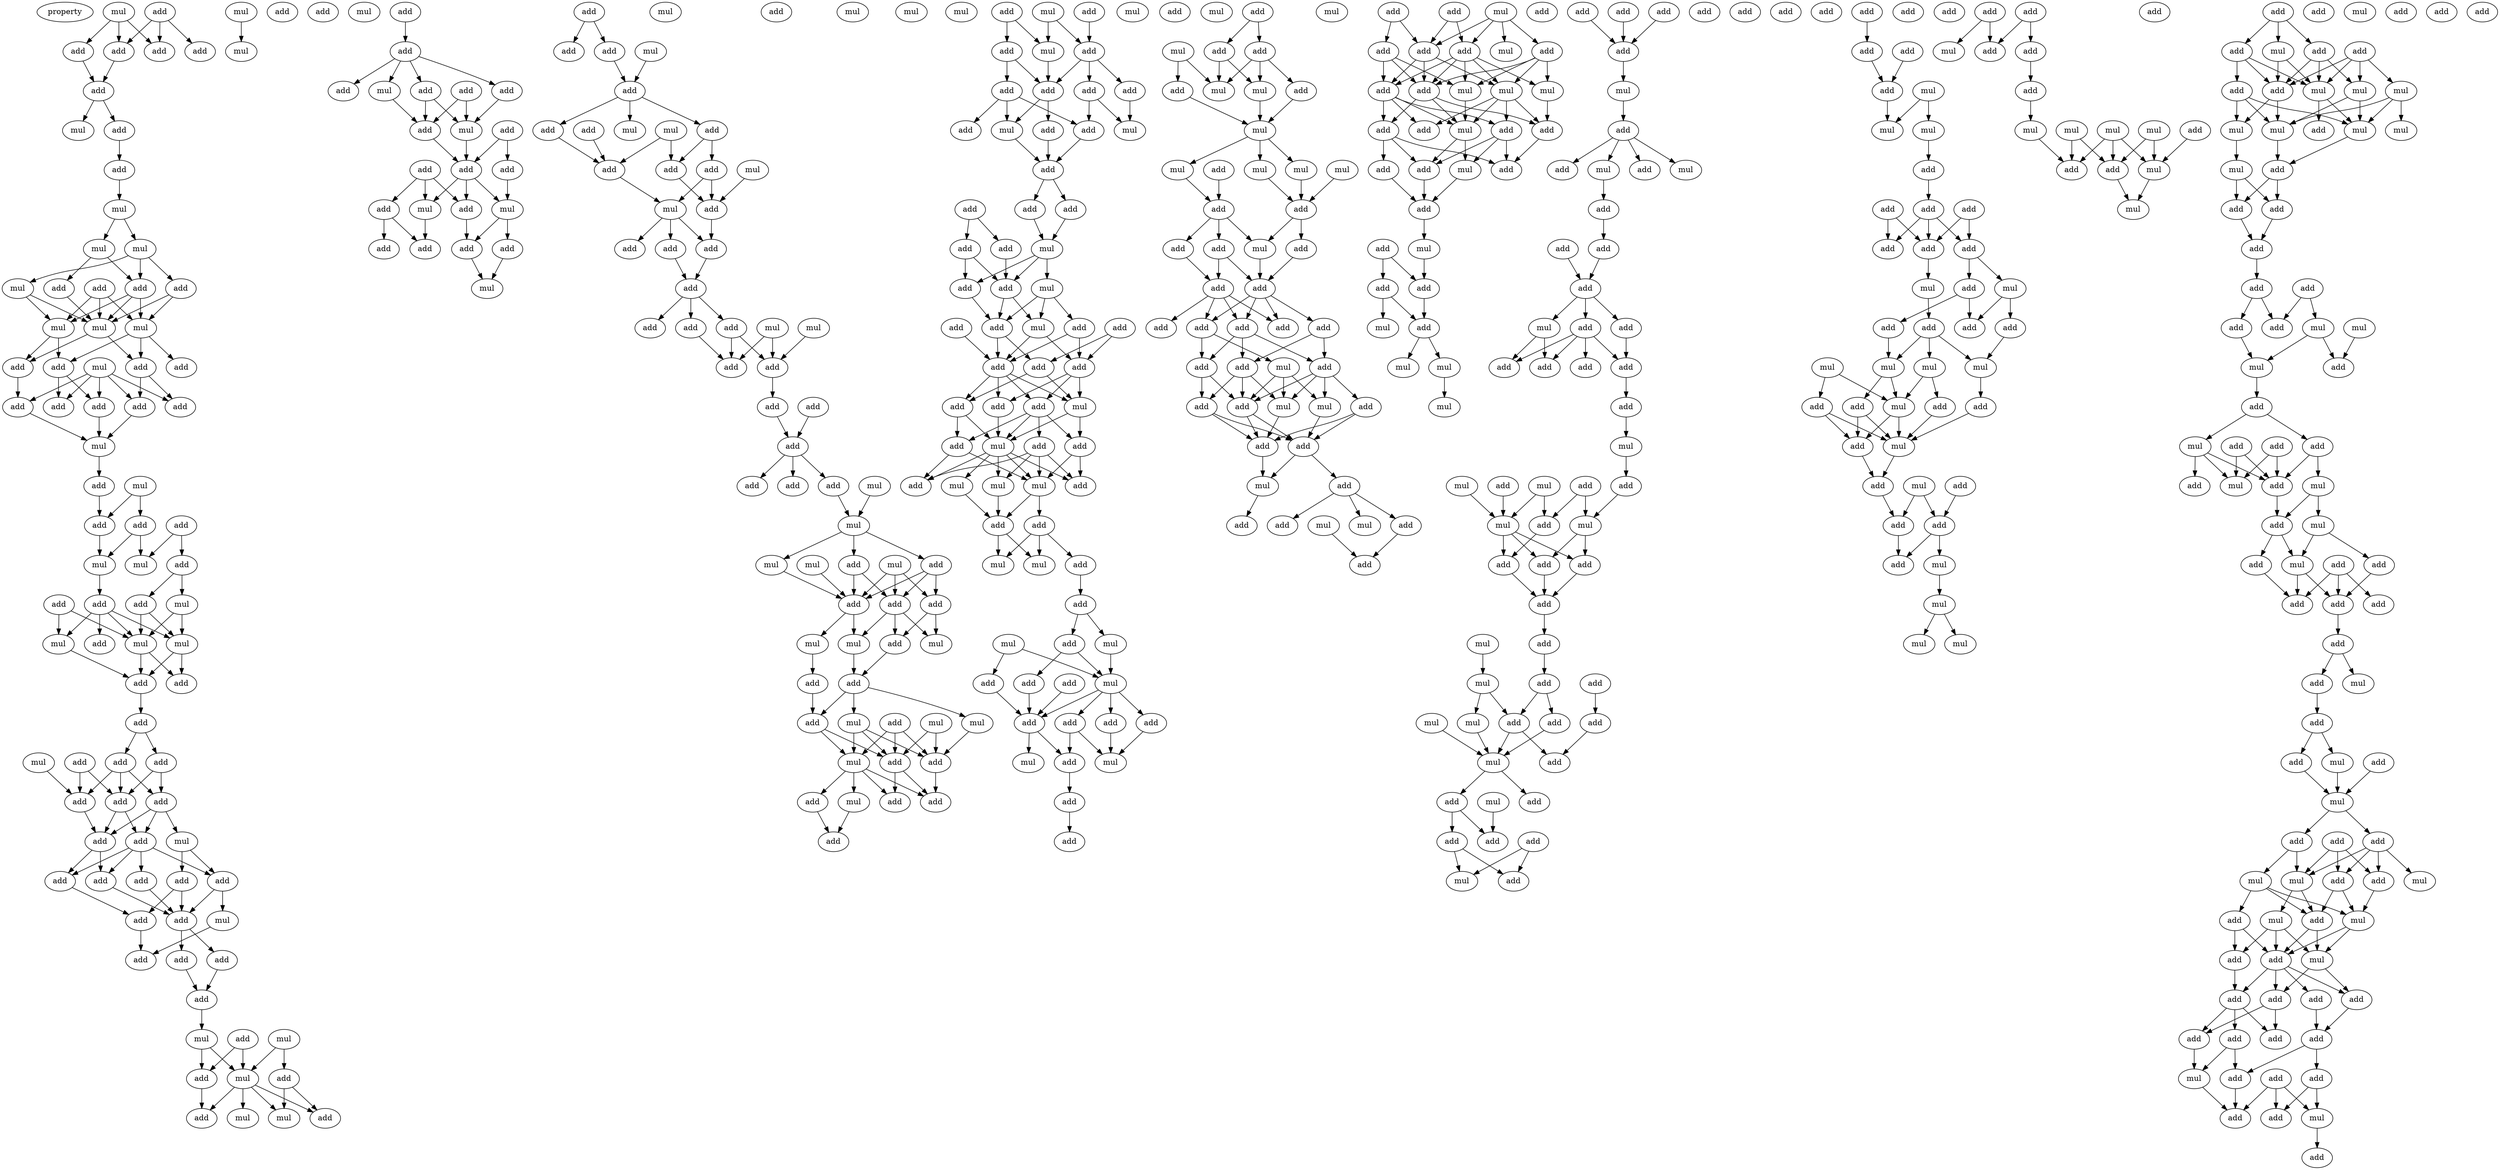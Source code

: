 digraph {
    node [fontcolor=black]
    property [mul=2,lf=1.2]
    0 [ label = mul ];
    1 [ label = add ];
    2 [ label = add ];
    3 [ label = add ];
    4 [ label = add ];
    5 [ label = add ];
    6 [ label = add ];
    7 [ label = mul ];
    8 [ label = mul ];
    9 [ label = add ];
    10 [ label = mul ];
    11 [ label = add ];
    12 [ label = mul ];
    13 [ label = mul ];
    14 [ label = mul ];
    15 [ label = add ];
    16 [ label = mul ];
    17 [ label = add ];
    18 [ label = add ];
    19 [ label = add ];
    20 [ label = mul ];
    21 [ label = mul ];
    22 [ label = mul ];
    23 [ label = add ];
    24 [ label = mul ];
    25 [ label = add ];
    26 [ label = add ];
    27 [ label = add ];
    28 [ label = add ];
    29 [ label = add ];
    30 [ label = add ];
    31 [ label = add ];
    32 [ label = add ];
    33 [ label = mul ];
    34 [ label = mul ];
    35 [ label = add ];
    36 [ label = add ];
    37 [ label = add ];
    38 [ label = add ];
    39 [ label = add ];
    40 [ label = add ];
    41 [ label = add ];
    42 [ label = mul ];
    43 [ label = mul ];
    44 [ label = add ];
    45 [ label = mul ];
    46 [ label = add ];
    47 [ label = add ];
    48 [ label = add ];
    49 [ label = mul ];
    50 [ label = mul ];
    51 [ label = mul ];
    52 [ label = add ];
    53 [ label = add ];
    54 [ label = add ];
    55 [ label = add ];
    56 [ label = mul ];
    57 [ label = mul ];
    58 [ label = add ];
    59 [ label = add ];
    60 [ label = add ];
    61 [ label = add ];
    62 [ label = add ];
    63 [ label = add ];
    64 [ label = mul ];
    65 [ label = add ];
    66 [ label = add ];
    67 [ label = add ];
    68 [ label = add ];
    69 [ label = add ];
    70 [ label = add ];
    71 [ label = add ];
    72 [ label = mul ];
    73 [ label = add ];
    74 [ label = add ];
    75 [ label = add ];
    76 [ label = add ];
    77 [ label = add ];
    78 [ label = add ];
    79 [ label = mul ];
    80 [ label = mul ];
    81 [ label = add ];
    82 [ label = add ];
    83 [ label = mul ];
    84 [ label = add ];
    85 [ label = add ];
    86 [ label = add ];
    87 [ label = mul ];
    88 [ label = mul ];
    89 [ label = add ];
    90 [ label = add ];
    91 [ label = add ];
    92 [ label = add ];
    93 [ label = add ];
    94 [ label = mul ];
    95 [ label = add ];
    96 [ label = add ];
    97 [ label = mul ];
    98 [ label = add ];
    99 [ label = add ];
    100 [ label = add ];
    101 [ label = add ];
    102 [ label = mul ];
    103 [ label = mul ];
    104 [ label = add ];
    105 [ label = add ];
    106 [ label = add ];
    107 [ label = add ];
    108 [ label = add ];
    109 [ label = mul ];
    110 [ label = add ];
    111 [ label = add ];
    112 [ label = mul ];
    113 [ label = add ];
    114 [ label = mul ];
    115 [ label = add ];
    116 [ label = add ];
    117 [ label = add ];
    118 [ label = mul ];
    119 [ label = mul ];
    120 [ label = add ];
    121 [ label = add ];
    122 [ label = mul ];
    123 [ label = add ];
    124 [ label = add ];
    125 [ label = add ];
    126 [ label = mul ];
    127 [ label = add ];
    128 [ label = add ];
    129 [ label = add ];
    130 [ label = add ];
    131 [ label = mul ];
    132 [ label = add ];
    133 [ label = add ];
    134 [ label = add ];
    135 [ label = mul ];
    136 [ label = add ];
    137 [ label = add ];
    138 [ label = add ];
    139 [ label = add ];
    140 [ label = add ];
    141 [ label = add ];
    142 [ label = mul ];
    143 [ label = add ];
    144 [ label = add ];
    145 [ label = add ];
    146 [ label = mul ];
    147 [ label = mul ];
    148 [ label = mul ];
    149 [ label = add ];
    150 [ label = add ];
    151 [ label = mul ];
    152 [ label = mul ];
    153 [ label = add ];
    154 [ label = add ];
    155 [ label = add ];
    156 [ label = mul ];
    157 [ label = add ];
    158 [ label = mul ];
    159 [ label = mul ];
    160 [ label = mul ];
    161 [ label = add ];
    162 [ label = add ];
    163 [ label = mul ];
    164 [ label = mul ];
    165 [ label = mul ];
    166 [ label = add ];
    167 [ label = add ];
    168 [ label = mul ];
    169 [ label = add ];
    170 [ label = add ];
    171 [ label = mul ];
    172 [ label = add ];
    173 [ label = add ];
    174 [ label = add ];
    175 [ label = add ];
    176 [ label = mul ];
    177 [ label = mul ];
    178 [ label = add ];
    179 [ label = add ];
    180 [ label = mul ];
    181 [ label = add ];
    182 [ label = add ];
    183 [ label = add ];
    184 [ label = add ];
    185 [ label = add ];
    186 [ label = add ];
    187 [ label = mul ];
    188 [ label = add ];
    189 [ label = add ];
    190 [ label = mul ];
    191 [ label = add ];
    192 [ label = add ];
    193 [ label = add ];
    194 [ label = add ];
    195 [ label = add ];
    196 [ label = add ];
    197 [ label = mul ];
    198 [ label = add ];
    199 [ label = add ];
    200 [ label = add ];
    201 [ label = mul ];
    202 [ label = add ];
    203 [ label = add ];
    204 [ label = add ];
    205 [ label = add ];
    206 [ label = mul ];
    207 [ label = add ];
    208 [ label = add ];
    209 [ label = add ];
    210 [ label = add ];
    211 [ label = add ];
    212 [ label = add ];
    213 [ label = mul ];
    214 [ label = add ];
    215 [ label = mul ];
    216 [ label = add ];
    217 [ label = add ];
    218 [ label = mul ];
    219 [ label = add ];
    220 [ label = mul ];
    221 [ label = mul ];
    222 [ label = add ];
    223 [ label = add ];
    224 [ label = add ];
    225 [ label = mul ];
    226 [ label = add ];
    227 [ label = mul ];
    228 [ label = add ];
    229 [ label = mul ];
    230 [ label = mul ];
    231 [ label = add ];
    232 [ label = add ];
    233 [ label = mul ];
    234 [ label = add ];
    235 [ label = add ];
    236 [ label = add ];
    237 [ label = add ];
    238 [ label = add ];
    239 [ label = add ];
    240 [ label = add ];
    241 [ label = mul ];
    242 [ label = mul ];
    243 [ label = add ];
    244 [ label = mul ];
    245 [ label = add ];
    246 [ label = add ];
    247 [ label = mul ];
    248 [ label = add ];
    249 [ label = add ];
    250 [ label = mul ];
    251 [ label = add ];
    252 [ label = mul ];
    253 [ label = add ];
    254 [ label = mul ];
    255 [ label = add ];
    256 [ label = mul ];
    257 [ label = mul ];
    258 [ label = add ];
    259 [ label = mul ];
    260 [ label = mul ];
    261 [ label = mul ];
    262 [ label = add ];
    263 [ label = add ];
    264 [ label = add ];
    265 [ label = add ];
    266 [ label = mul ];
    267 [ label = add ];
    268 [ label = add ];
    269 [ label = add ];
    270 [ label = add ];
    271 [ label = add ];
    272 [ label = add ];
    273 [ label = add ];
    274 [ label = add ];
    275 [ label = add ];
    276 [ label = add ];
    277 [ label = mul ];
    278 [ label = add ];
    279 [ label = add ];
    280 [ label = mul ];
    281 [ label = mul ];
    282 [ label = add ];
    283 [ label = add ];
    284 [ label = add ];
    285 [ label = add ];
    286 [ label = add ];
    287 [ label = mul ];
    288 [ label = mul ];
    289 [ label = add ];
    290 [ label = add ];
    291 [ label = mul ];
    292 [ label = add ];
    293 [ label = mul ];
    294 [ label = add ];
    295 [ label = add ];
    296 [ label = mul ];
    297 [ label = add ];
    298 [ label = mul ];
    299 [ label = add ];
    300 [ label = add ];
    301 [ label = add ];
    302 [ label = add ];
    303 [ label = mul ];
    304 [ label = add ];
    305 [ label = mul ];
    306 [ label = add ];
    307 [ label = mul ];
    308 [ label = add ];
    309 [ label = add ];
    310 [ label = add ];
    311 [ label = add ];
    312 [ label = mul ];
    313 [ label = mul ];
    314 [ label = add ];
    315 [ label = add ];
    316 [ label = add ];
    317 [ label = add ];
    318 [ label = mul ];
    319 [ label = add ];
    320 [ label = add ];
    321 [ label = add ];
    322 [ label = mul ];
    323 [ label = add ];
    324 [ label = add ];
    325 [ label = mul ];
    326 [ label = mul ];
    327 [ label = mul ];
    328 [ label = add ];
    329 [ label = add ];
    330 [ label = add ];
    331 [ label = add ];
    332 [ label = add ];
    333 [ label = add ];
    334 [ label = mul ];
    335 [ label = add ];
    336 [ label = add ];
    337 [ label = mul ];
    338 [ label = add ];
    339 [ label = add ];
    340 [ label = mul ];
    341 [ label = add ];
    342 [ label = add ];
    343 [ label = add ];
    344 [ label = add ];
    345 [ label = add ];
    346 [ label = mul ];
    347 [ label = add ];
    348 [ label = add ];
    349 [ label = add ];
    350 [ label = add ];
    351 [ label = add ];
    352 [ label = add ];
    353 [ label = add ];
    354 [ label = mul ];
    355 [ label = mul ];
    356 [ label = add ];
    357 [ label = add ];
    358 [ label = add ];
    359 [ label = mul ];
    360 [ label = mul ];
    361 [ label = mul ];
    362 [ label = add ];
    363 [ label = add ];
    364 [ label = add ];
    365 [ label = add ];
    366 [ label = add ];
    367 [ label = add ];
    368 [ label = mul ];
    369 [ label = add ];
    370 [ label = add ];
    371 [ label = mul ];
    372 [ label = add ];
    373 [ label = add ];
    374 [ label = mul ];
    375 [ label = add ];
    376 [ label = mul ];
    377 [ label = mul ];
    378 [ label = add ];
    379 [ label = add ];
    380 [ label = add ];
    381 [ label = mul ];
    382 [ label = add ];
    383 [ label = add ];
    384 [ label = add ];
    385 [ label = mul ];
    386 [ label = add ];
    387 [ label = add ];
    388 [ label = add ];
    389 [ label = add ];
    390 [ label = add ];
    391 [ label = add ];
    392 [ label = mul ];
    393 [ label = mul ];
    394 [ label = mul ];
    395 [ label = add ];
    396 [ label = add ];
    397 [ label = add ];
    398 [ label = add ];
    399 [ label = add ];
    400 [ label = add ];
    401 [ label = add ];
    402 [ label = add ];
    403 [ label = mul ];
    404 [ label = add ];
    405 [ label = mul ];
    406 [ label = add ];
    407 [ label = add ];
    408 [ label = add ];
    409 [ label = add ];
    410 [ label = mul ];
    411 [ label = mul ];
    412 [ label = mul ];
    413 [ label = mul ];
    414 [ label = mul ];
    415 [ label = add ];
    416 [ label = add ];
    417 [ label = add ];
    418 [ label = add ];
    419 [ label = add ];
    420 [ label = mul ];
    421 [ label = mul ];
    422 [ label = add ];
    423 [ label = add ];
    424 [ label = add ];
    425 [ label = add ];
    426 [ label = add ];
    427 [ label = mul ];
    428 [ label = mul ];
    429 [ label = mul ];
    430 [ label = mul ];
    431 [ label = add ];
    432 [ label = add ];
    433 [ label = add ];
    434 [ label = add ];
    435 [ label = mul ];
    436 [ label = add ];
    437 [ label = add ];
    438 [ label = mul ];
    439 [ label = mul ];
    440 [ label = add ];
    441 [ label = mul ];
    442 [ label = mul ];
    443 [ label = mul ];
    444 [ label = add ];
    445 [ label = add ];
    446 [ label = mul ];
    447 [ label = add ];
    448 [ label = mul ];
    449 [ label = add ];
    450 [ label = add ];
    451 [ label = add ];
    452 [ label = mul ];
    453 [ label = mul ];
    454 [ label = mul ];
    455 [ label = add ];
    456 [ label = add ];
    457 [ label = add ];
    458 [ label = mul ];
    459 [ label = mul ];
    460 [ label = mul ];
    461 [ label = mul ];
    462 [ label = add ];
    463 [ label = mul ];
    464 [ label = add ];
    465 [ label = add ];
    466 [ label = add ];
    467 [ label = add ];
    468 [ label = add ];
    469 [ label = add ];
    470 [ label = mul ];
    471 [ label = add ];
    472 [ label = add ];
    473 [ label = mul ];
    474 [ label = mul ];
    475 [ label = add ];
    476 [ label = add ];
    477 [ label = add ];
    478 [ label = add ];
    479 [ label = mul ];
    480 [ label = add ];
    481 [ label = add ];
    482 [ label = add ];
    483 [ label = mul ];
    484 [ label = mul ];
    485 [ label = add ];
    486 [ label = mul ];
    487 [ label = add ];
    488 [ label = mul ];
    489 [ label = add ];
    490 [ label = add ];
    491 [ label = add ];
    492 [ label = add ];
    493 [ label = add ];
    494 [ label = add ];
    495 [ label = mul ];
    496 [ label = add ];
    497 [ label = mul ];
    498 [ label = add ];
    499 [ label = add ];
    500 [ label = add ];
    501 [ label = mul ];
    502 [ label = add ];
    503 [ label = add ];
    504 [ label = mul ];
    505 [ label = add ];
    506 [ label = add ];
    507 [ label = add ];
    508 [ label = mul ];
    509 [ label = mul ];
    510 [ label = mul ];
    511 [ label = add ];
    512 [ label = add ];
    513 [ label = mul ];
    514 [ label = add ];
    515 [ label = add ];
    516 [ label = mul ];
    517 [ label = mul ];
    518 [ label = add ];
    519 [ label = add ];
    520 [ label = add ];
    521 [ label = add ];
    522 [ label = add ];
    523 [ label = add ];
    524 [ label = add ];
    525 [ label = add ];
    526 [ label = add ];
    527 [ label = add ];
    528 [ label = add ];
    529 [ label = add ];
    530 [ label = mul ];
    531 [ label = add ];
    532 [ label = add ];
    533 [ label = mul ];
    534 [ label = add ];
    535 [ label = add ];
    536 [ label = add ];
    0 -> 2 [ name = 0 ];
    0 -> 3 [ name = 1 ];
    0 -> 5 [ name = 2 ];
    1 -> 2 [ name = 3 ];
    1 -> 3 [ name = 4 ];
    1 -> 4 [ name = 5 ];
    3 -> 6 [ name = 6 ];
    5 -> 6 [ name = 7 ];
    6 -> 8 [ name = 8 ];
    6 -> 9 [ name = 9 ];
    7 -> 10 [ name = 10 ];
    9 -> 11 [ name = 11 ];
    11 -> 12 [ name = 12 ];
    12 -> 13 [ name = 13 ];
    12 -> 14 [ name = 14 ];
    13 -> 15 [ name = 15 ];
    13 -> 16 [ name = 16 ];
    13 -> 18 [ name = 17 ];
    14 -> 15 [ name = 18 ];
    14 -> 17 [ name = 19 ];
    15 -> 20 [ name = 20 ];
    15 -> 21 [ name = 21 ];
    15 -> 22 [ name = 22 ];
    16 -> 20 [ name = 23 ];
    16 -> 22 [ name = 24 ];
    17 -> 20 [ name = 25 ];
    18 -> 20 [ name = 26 ];
    18 -> 21 [ name = 27 ];
    19 -> 20 [ name = 28 ];
    19 -> 21 [ name = 29 ];
    19 -> 22 [ name = 30 ];
    20 -> 23 [ name = 31 ];
    20 -> 26 [ name = 32 ];
    21 -> 23 [ name = 33 ];
    21 -> 25 [ name = 34 ];
    21 -> 27 [ name = 35 ];
    22 -> 25 [ name = 36 ];
    22 -> 26 [ name = 37 ];
    23 -> 29 [ name = 38 ];
    23 -> 30 [ name = 39 ];
    24 -> 28 [ name = 40 ];
    24 -> 29 [ name = 41 ];
    24 -> 30 [ name = 42 ];
    24 -> 31 [ name = 43 ];
    24 -> 32 [ name = 44 ];
    25 -> 28 [ name = 45 ];
    25 -> 32 [ name = 46 ];
    26 -> 31 [ name = 47 ];
    29 -> 33 [ name = 48 ];
    31 -> 33 [ name = 49 ];
    32 -> 33 [ name = 50 ];
    33 -> 35 [ name = 51 ];
    34 -> 36 [ name = 52 ];
    34 -> 38 [ name = 53 ];
    35 -> 38 [ name = 54 ];
    36 -> 42 [ name = 55 ];
    36 -> 43 [ name = 56 ];
    38 -> 42 [ name = 57 ];
    39 -> 41 [ name = 58 ];
    39 -> 43 [ name = 59 ];
    41 -> 45 [ name = 60 ];
    41 -> 47 [ name = 61 ];
    42 -> 44 [ name = 62 ];
    44 -> 48 [ name = 63 ];
    44 -> 49 [ name = 64 ];
    44 -> 50 [ name = 65 ];
    44 -> 51 [ name = 66 ];
    45 -> 49 [ name = 67 ];
    45 -> 51 [ name = 68 ];
    46 -> 50 [ name = 69 ];
    46 -> 51 [ name = 70 ];
    47 -> 49 [ name = 71 ];
    47 -> 51 [ name = 72 ];
    49 -> 52 [ name = 73 ];
    49 -> 53 [ name = 74 ];
    50 -> 52 [ name = 75 ];
    51 -> 52 [ name = 76 ];
    51 -> 53 [ name = 77 ];
    52 -> 54 [ name = 78 ];
    54 -> 55 [ name = 79 ];
    54 -> 58 [ name = 80 ];
    55 -> 60 [ name = 81 ];
    55 -> 61 [ name = 82 ];
    55 -> 62 [ name = 83 ];
    56 -> 62 [ name = 84 ];
    58 -> 60 [ name = 85 ];
    58 -> 61 [ name = 86 ];
    59 -> 61 [ name = 87 ];
    59 -> 62 [ name = 88 ];
    60 -> 63 [ name = 89 ];
    60 -> 64 [ name = 90 ];
    60 -> 65 [ name = 91 ];
    61 -> 63 [ name = 92 ];
    61 -> 65 [ name = 93 ];
    62 -> 65 [ name = 94 ];
    63 -> 66 [ name = 95 ];
    63 -> 68 [ name = 96 ];
    63 -> 69 [ name = 97 ];
    63 -> 70 [ name = 98 ];
    64 -> 67 [ name = 99 ];
    64 -> 69 [ name = 100 ];
    65 -> 66 [ name = 101 ];
    65 -> 70 [ name = 102 ];
    66 -> 73 [ name = 103 ];
    67 -> 71 [ name = 104 ];
    67 -> 73 [ name = 105 ];
    68 -> 73 [ name = 106 ];
    69 -> 72 [ name = 107 ];
    69 -> 73 [ name = 108 ];
    70 -> 71 [ name = 109 ];
    71 -> 76 [ name = 110 ];
    72 -> 76 [ name = 111 ];
    73 -> 74 [ name = 112 ];
    73 -> 75 [ name = 113 ];
    74 -> 77 [ name = 114 ];
    75 -> 77 [ name = 115 ];
    77 -> 80 [ name = 116 ];
    78 -> 82 [ name = 117 ];
    78 -> 83 [ name = 118 ];
    79 -> 81 [ name = 119 ];
    79 -> 83 [ name = 120 ];
    80 -> 82 [ name = 121 ];
    80 -> 83 [ name = 122 ];
    81 -> 86 [ name = 123 ];
    81 -> 87 [ name = 124 ];
    82 -> 85 [ name = 125 ];
    83 -> 85 [ name = 126 ];
    83 -> 86 [ name = 127 ];
    83 -> 87 [ name = 128 ];
    83 -> 88 [ name = 129 ];
    84 -> 89 [ name = 130 ];
    89 -> 91 [ name = 131 ];
    89 -> 92 [ name = 132 ];
    89 -> 93 [ name = 133 ];
    89 -> 94 [ name = 134 ];
    90 -> 96 [ name = 135 ];
    90 -> 97 [ name = 136 ];
    91 -> 97 [ name = 137 ];
    92 -> 96 [ name = 138 ];
    92 -> 97 [ name = 139 ];
    94 -> 96 [ name = 140 ];
    95 -> 98 [ name = 141 ];
    95 -> 100 [ name = 142 ];
    96 -> 98 [ name = 143 ];
    97 -> 98 [ name = 144 ];
    98 -> 102 [ name = 145 ];
    98 -> 103 [ name = 146 ];
    98 -> 104 [ name = 147 ];
    99 -> 101 [ name = 148 ];
    99 -> 102 [ name = 149 ];
    99 -> 104 [ name = 150 ];
    100 -> 103 [ name = 151 ];
    101 -> 105 [ name = 152 ];
    101 -> 106 [ name = 153 ];
    102 -> 105 [ name = 154 ];
    103 -> 107 [ name = 155 ];
    103 -> 108 [ name = 156 ];
    104 -> 108 [ name = 157 ];
    107 -> 109 [ name = 158 ];
    108 -> 109 [ name = 159 ];
    110 -> 111 [ name = 160 ];
    110 -> 113 [ name = 161 ];
    113 -> 115 [ name = 162 ];
    114 -> 115 [ name = 163 ];
    115 -> 116 [ name = 164 ];
    115 -> 117 [ name = 165 ];
    115 -> 119 [ name = 166 ];
    116 -> 121 [ name = 167 ];
    116 -> 124 [ name = 168 ];
    117 -> 123 [ name = 169 ];
    118 -> 121 [ name = 170 ];
    118 -> 123 [ name = 171 ];
    120 -> 123 [ name = 172 ];
    121 -> 125 [ name = 173 ];
    122 -> 125 [ name = 174 ];
    123 -> 126 [ name = 175 ];
    124 -> 125 [ name = 176 ];
    124 -> 126 [ name = 177 ];
    125 -> 127 [ name = 178 ];
    126 -> 127 [ name = 179 ];
    126 -> 128 [ name = 180 ];
    126 -> 129 [ name = 181 ];
    127 -> 130 [ name = 182 ];
    129 -> 130 [ name = 183 ];
    130 -> 132 [ name = 184 ];
    130 -> 133 [ name = 185 ];
    130 -> 134 [ name = 186 ];
    131 -> 137 [ name = 187 ];
    132 -> 136 [ name = 188 ];
    132 -> 137 [ name = 189 ];
    134 -> 136 [ name = 190 ];
    135 -> 136 [ name = 191 ];
    135 -> 137 [ name = 192 ];
    137 -> 139 [ name = 193 ];
    138 -> 141 [ name = 194 ];
    139 -> 141 [ name = 195 ];
    141 -> 143 [ name = 196 ];
    141 -> 144 [ name = 197 ];
    141 -> 145 [ name = 198 ];
    142 -> 147 [ name = 199 ];
    145 -> 147 [ name = 200 ];
    147 -> 149 [ name = 201 ];
    147 -> 150 [ name = 202 ];
    147 -> 151 [ name = 203 ];
    148 -> 153 [ name = 204 ];
    148 -> 154 [ name = 205 ];
    148 -> 155 [ name = 206 ];
    149 -> 153 [ name = 207 ];
    149 -> 155 [ name = 208 ];
    150 -> 153 [ name = 209 ];
    150 -> 154 [ name = 210 ];
    150 -> 155 [ name = 211 ];
    151 -> 155 [ name = 212 ];
    152 -> 155 [ name = 213 ];
    153 -> 156 [ name = 214 ];
    153 -> 157 [ name = 215 ];
    153 -> 158 [ name = 216 ];
    154 -> 156 [ name = 217 ];
    154 -> 157 [ name = 218 ];
    155 -> 158 [ name = 219 ];
    155 -> 160 [ name = 220 ];
    157 -> 161 [ name = 221 ];
    158 -> 161 [ name = 222 ];
    160 -> 162 [ name = 223 ];
    161 -> 163 [ name = 224 ];
    161 -> 164 [ name = 225 ];
    161 -> 167 [ name = 226 ];
    162 -> 167 [ name = 227 ];
    163 -> 168 [ name = 228 ];
    163 -> 169 [ name = 229 ];
    163 -> 170 [ name = 230 ];
    164 -> 169 [ name = 231 ];
    165 -> 169 [ name = 232 ];
    165 -> 170 [ name = 233 ];
    166 -> 168 [ name = 234 ];
    166 -> 169 [ name = 235 ];
    166 -> 170 [ name = 236 ];
    167 -> 168 [ name = 237 ];
    167 -> 170 [ name = 238 ];
    168 -> 171 [ name = 239 ];
    168 -> 172 [ name = 240 ];
    168 -> 173 [ name = 241 ];
    168 -> 174 [ name = 242 ];
    169 -> 174 [ name = 243 ];
    170 -> 173 [ name = 244 ];
    170 -> 174 [ name = 245 ];
    171 -> 175 [ name = 246 ];
    172 -> 175 [ name = 247 ];
    177 -> 180 [ name = 248 ];
    177 -> 181 [ name = 249 ];
    178 -> 180 [ name = 250 ];
    178 -> 182 [ name = 251 ];
    179 -> 181 [ name = 252 ];
    180 -> 185 [ name = 253 ];
    181 -> 183 [ name = 254 ];
    181 -> 185 [ name = 255 ];
    181 -> 186 [ name = 256 ];
    182 -> 184 [ name = 257 ];
    182 -> 185 [ name = 258 ];
    183 -> 190 [ name = 259 ];
    184 -> 187 [ name = 260 ];
    184 -> 188 [ name = 261 ];
    184 -> 191 [ name = 262 ];
    185 -> 187 [ name = 263 ];
    185 -> 189 [ name = 264 ];
    186 -> 190 [ name = 265 ];
    186 -> 191 [ name = 266 ];
    187 -> 192 [ name = 267 ];
    189 -> 192 [ name = 268 ];
    191 -> 192 [ name = 269 ];
    192 -> 194 [ name = 270 ];
    192 -> 195 [ name = 271 ];
    193 -> 196 [ name = 272 ];
    193 -> 198 [ name = 273 ];
    194 -> 197 [ name = 274 ];
    195 -> 197 [ name = 275 ];
    196 -> 200 [ name = 276 ];
    197 -> 199 [ name = 277 ];
    197 -> 200 [ name = 278 ];
    197 -> 201 [ name = 279 ];
    198 -> 199 [ name = 280 ];
    198 -> 200 [ name = 281 ];
    199 -> 202 [ name = 282 ];
    200 -> 202 [ name = 283 ];
    200 -> 206 [ name = 284 ];
    201 -> 202 [ name = 285 ];
    201 -> 204 [ name = 286 ];
    201 -> 206 [ name = 287 ];
    202 -> 207 [ name = 288 ];
    202 -> 208 [ name = 289 ];
    203 -> 208 [ name = 290 ];
    203 -> 209 [ name = 291 ];
    204 -> 207 [ name = 292 ];
    204 -> 209 [ name = 293 ];
    205 -> 207 [ name = 294 ];
    206 -> 207 [ name = 295 ];
    206 -> 209 [ name = 296 ];
    207 -> 210 [ name = 297 ];
    207 -> 211 [ name = 298 ];
    207 -> 212 [ name = 299 ];
    207 -> 213 [ name = 300 ];
    208 -> 211 [ name = 301 ];
    208 -> 213 [ name = 302 ];
    209 -> 210 [ name = 303 ];
    209 -> 212 [ name = 304 ];
    209 -> 213 [ name = 305 ];
    210 -> 215 [ name = 306 ];
    211 -> 215 [ name = 307 ];
    211 -> 217 [ name = 308 ];
    212 -> 214 [ name = 309 ];
    212 -> 215 [ name = 310 ];
    212 -> 216 [ name = 311 ];
    212 -> 217 [ name = 312 ];
    213 -> 214 [ name = 313 ];
    213 -> 215 [ name = 314 ];
    214 -> 219 [ name = 315 ];
    214 -> 220 [ name = 316 ];
    215 -> 218 [ name = 317 ];
    215 -> 219 [ name = 318 ];
    215 -> 220 [ name = 319 ];
    215 -> 221 [ name = 320 ];
    215 -> 222 [ name = 321 ];
    216 -> 218 [ name = 322 ];
    216 -> 219 [ name = 323 ];
    216 -> 220 [ name = 324 ];
    216 -> 222 [ name = 325 ];
    217 -> 220 [ name = 326 ];
    217 -> 222 [ name = 327 ];
    218 -> 223 [ name = 328 ];
    220 -> 223 [ name = 329 ];
    220 -> 224 [ name = 330 ];
    221 -> 223 [ name = 331 ];
    223 -> 225 [ name = 332 ];
    223 -> 227 [ name = 333 ];
    224 -> 225 [ name = 334 ];
    224 -> 226 [ name = 335 ];
    224 -> 227 [ name = 336 ];
    226 -> 228 [ name = 337 ];
    228 -> 229 [ name = 338 ];
    228 -> 231 [ name = 339 ];
    229 -> 233 [ name = 340 ];
    230 -> 232 [ name = 341 ];
    230 -> 233 [ name = 342 ];
    231 -> 233 [ name = 343 ];
    231 -> 235 [ name = 344 ];
    232 -> 239 [ name = 345 ];
    233 -> 236 [ name = 346 ];
    233 -> 237 [ name = 347 ];
    233 -> 238 [ name = 348 ];
    233 -> 239 [ name = 349 ];
    234 -> 239 [ name = 350 ];
    235 -> 239 [ name = 351 ];
    236 -> 242 [ name = 352 ];
    237 -> 240 [ name = 353 ];
    237 -> 242 [ name = 354 ];
    238 -> 242 [ name = 355 ];
    239 -> 240 [ name = 356 ];
    239 -> 241 [ name = 357 ];
    240 -> 243 [ name = 358 ];
    243 -> 245 [ name = 359 ];
    248 -> 249 [ name = 360 ];
    248 -> 251 [ name = 361 ];
    249 -> 252 [ name = 362 ];
    249 -> 254 [ name = 363 ];
    250 -> 253 [ name = 364 ];
    250 -> 254 [ name = 365 ];
    251 -> 252 [ name = 366 ];
    251 -> 254 [ name = 367 ];
    251 -> 255 [ name = 368 ];
    252 -> 256 [ name = 369 ];
    253 -> 256 [ name = 370 ];
    255 -> 256 [ name = 371 ];
    256 -> 259 [ name = 372 ];
    256 -> 260 [ name = 373 ];
    256 -> 261 [ name = 374 ];
    257 -> 262 [ name = 375 ];
    258 -> 263 [ name = 376 ];
    259 -> 262 [ name = 377 ];
    260 -> 262 [ name = 378 ];
    261 -> 263 [ name = 379 ];
    262 -> 265 [ name = 380 ];
    262 -> 266 [ name = 381 ];
    263 -> 264 [ name = 382 ];
    263 -> 266 [ name = 383 ];
    263 -> 267 [ name = 384 ];
    264 -> 268 [ name = 385 ];
    265 -> 269 [ name = 386 ];
    266 -> 269 [ name = 387 ];
    267 -> 268 [ name = 388 ];
    267 -> 269 [ name = 389 ];
    268 -> 270 [ name = 390 ];
    268 -> 271 [ name = 391 ];
    268 -> 272 [ name = 392 ];
    268 -> 273 [ name = 393 ];
    269 -> 271 [ name = 394 ];
    269 -> 272 [ name = 395 ];
    269 -> 273 [ name = 396 ];
    269 -> 274 [ name = 397 ];
    271 -> 277 [ name = 398 ];
    271 -> 278 [ name = 399 ];
    273 -> 275 [ name = 400 ];
    273 -> 276 [ name = 401 ];
    273 -> 278 [ name = 402 ];
    274 -> 275 [ name = 403 ];
    274 -> 276 [ name = 404 ];
    275 -> 279 [ name = 405 ];
    275 -> 280 [ name = 406 ];
    275 -> 281 [ name = 407 ];
    275 -> 282 [ name = 408 ];
    276 -> 280 [ name = 409 ];
    276 -> 282 [ name = 410 ];
    276 -> 283 [ name = 411 ];
    277 -> 280 [ name = 412 ];
    277 -> 281 [ name = 413 ];
    277 -> 282 [ name = 414 ];
    278 -> 282 [ name = 415 ];
    278 -> 283 [ name = 416 ];
    279 -> 284 [ name = 417 ];
    279 -> 285 [ name = 418 ];
    280 -> 284 [ name = 419 ];
    281 -> 285 [ name = 420 ];
    282 -> 284 [ name = 421 ];
    282 -> 285 [ name = 422 ];
    283 -> 284 [ name = 423 ];
    283 -> 285 [ name = 424 ];
    284 -> 288 [ name = 425 ];
    285 -> 286 [ name = 426 ];
    285 -> 288 [ name = 427 ];
    286 -> 289 [ name = 428 ];
    286 -> 291 [ name = 429 ];
    286 -> 292 [ name = 430 ];
    288 -> 290 [ name = 431 ];
    289 -> 294 [ name = 432 ];
    293 -> 294 [ name = 433 ];
    295 -> 299 [ name = 434 ];
    295 -> 300 [ name = 435 ];
    296 -> 298 [ name = 436 ];
    296 -> 299 [ name = 437 ];
    296 -> 301 [ name = 438 ];
    296 -> 302 [ name = 439 ];
    297 -> 299 [ name = 440 ];
    297 -> 302 [ name = 441 ];
    299 -> 303 [ name = 442 ];
    299 -> 304 [ name = 443 ];
    299 -> 306 [ name = 444 ];
    300 -> 304 [ name = 445 ];
    300 -> 306 [ name = 446 ];
    300 -> 307 [ name = 447 ];
    301 -> 303 [ name = 448 ];
    301 -> 304 [ name = 449 ];
    301 -> 305 [ name = 450 ];
    301 -> 307 [ name = 451 ];
    302 -> 303 [ name = 452 ];
    302 -> 304 [ name = 453 ];
    302 -> 305 [ name = 454 ];
    302 -> 306 [ name = 455 ];
    302 -> 307 [ name = 456 ];
    303 -> 309 [ name = 457 ];
    303 -> 310 [ name = 458 ];
    303 -> 311 [ name = 459 ];
    303 -> 312 [ name = 460 ];
    304 -> 308 [ name = 461 ];
    304 -> 311 [ name = 462 ];
    304 -> 312 [ name = 463 ];
    305 -> 311 [ name = 464 ];
    306 -> 308 [ name = 465 ];
    306 -> 309 [ name = 466 ];
    306 -> 310 [ name = 467 ];
    306 -> 312 [ name = 468 ];
    307 -> 312 [ name = 469 ];
    308 -> 314 [ name = 470 ];
    308 -> 315 [ name = 471 ];
    308 -> 316 [ name = 472 ];
    309 -> 313 [ name = 473 ];
    309 -> 314 [ name = 474 ];
    309 -> 315 [ name = 475 ];
    311 -> 315 [ name = 476 ];
    312 -> 313 [ name = 477 ];
    312 -> 314 [ name = 478 ];
    313 -> 317 [ name = 479 ];
    314 -> 317 [ name = 480 ];
    316 -> 317 [ name = 481 ];
    317 -> 318 [ name = 482 ];
    318 -> 321 [ name = 483 ];
    319 -> 320 [ name = 484 ];
    319 -> 321 [ name = 485 ];
    320 -> 322 [ name = 486 ];
    320 -> 324 [ name = 487 ];
    321 -> 324 [ name = 488 ];
    324 -> 325 [ name = 489 ];
    324 -> 326 [ name = 490 ];
    326 -> 327 [ name = 491 ];
    328 -> 333 [ name = 492 ];
    329 -> 333 [ name = 493 ];
    330 -> 333 [ name = 494 ];
    333 -> 334 [ name = 495 ];
    334 -> 335 [ name = 496 ];
    335 -> 336 [ name = 497 ];
    335 -> 337 [ name = 498 ];
    335 -> 338 [ name = 499 ];
    335 -> 340 [ name = 500 ];
    337 -> 341 [ name = 501 ];
    341 -> 344 [ name = 502 ];
    343 -> 345 [ name = 503 ];
    344 -> 345 [ name = 504 ];
    345 -> 346 [ name = 505 ];
    345 -> 347 [ name = 506 ];
    345 -> 348 [ name = 507 ];
    346 -> 350 [ name = 508 ];
    346 -> 352 [ name = 509 ];
    347 -> 349 [ name = 510 ];
    347 -> 350 [ name = 511 ];
    347 -> 351 [ name = 512 ];
    347 -> 352 [ name = 513 ];
    348 -> 349 [ name = 514 ];
    349 -> 353 [ name = 515 ];
    353 -> 354 [ name = 516 ];
    354 -> 358 [ name = 517 ];
    355 -> 361 [ name = 518 ];
    356 -> 361 [ name = 519 ];
    357 -> 360 [ name = 520 ];
    357 -> 362 [ name = 521 ];
    358 -> 360 [ name = 522 ];
    359 -> 361 [ name = 523 ];
    359 -> 362 [ name = 524 ];
    360 -> 364 [ name = 525 ];
    360 -> 365 [ name = 526 ];
    361 -> 363 [ name = 527 ];
    361 -> 364 [ name = 528 ];
    361 -> 365 [ name = 529 ];
    362 -> 363 [ name = 530 ];
    363 -> 366 [ name = 531 ];
    364 -> 366 [ name = 532 ];
    365 -> 366 [ name = 533 ];
    366 -> 367 [ name = 534 ];
    367 -> 369 [ name = 535 ];
    368 -> 371 [ name = 536 ];
    369 -> 372 [ name = 537 ];
    369 -> 375 [ name = 538 ];
    370 -> 373 [ name = 539 ];
    371 -> 372 [ name = 540 ];
    371 -> 376 [ name = 541 ];
    372 -> 377 [ name = 542 ];
    372 -> 378 [ name = 543 ];
    373 -> 378 [ name = 544 ];
    374 -> 377 [ name = 545 ];
    375 -> 377 [ name = 546 ];
    376 -> 377 [ name = 547 ];
    377 -> 379 [ name = 548 ];
    377 -> 380 [ name = 549 ];
    380 -> 383 [ name = 550 ];
    380 -> 384 [ name = 551 ];
    381 -> 383 [ name = 552 ];
    382 -> 385 [ name = 553 ];
    382 -> 386 [ name = 554 ];
    384 -> 385 [ name = 555 ];
    384 -> 386 [ name = 556 ];
    387 -> 388 [ name = 557 ];
    388 -> 391 [ name = 558 ];
    390 -> 391 [ name = 559 ];
    391 -> 393 [ name = 560 ];
    392 -> 393 [ name = 561 ];
    392 -> 394 [ name = 562 ];
    394 -> 396 [ name = 563 ];
    396 -> 397 [ name = 564 ];
    397 -> 400 [ name = 565 ];
    397 -> 401 [ name = 566 ];
    397 -> 402 [ name = 567 ];
    398 -> 401 [ name = 568 ];
    398 -> 402 [ name = 569 ];
    399 -> 400 [ name = 570 ];
    399 -> 402 [ name = 571 ];
    401 -> 403 [ name = 572 ];
    401 -> 404 [ name = 573 ];
    402 -> 405 [ name = 574 ];
    403 -> 406 [ name = 575 ];
    403 -> 408 [ name = 576 ];
    404 -> 407 [ name = 577 ];
    404 -> 408 [ name = 578 ];
    405 -> 409 [ name = 579 ];
    406 -> 410 [ name = 580 ];
    407 -> 411 [ name = 581 ];
    409 -> 410 [ name = 582 ];
    409 -> 411 [ name = 583 ];
    409 -> 413 [ name = 584 ];
    410 -> 415 [ name = 585 ];
    411 -> 414 [ name = 586 ];
    411 -> 417 [ name = 587 ];
    412 -> 414 [ name = 588 ];
    412 -> 416 [ name = 589 ];
    413 -> 414 [ name = 590 ];
    413 -> 418 [ name = 591 ];
    414 -> 419 [ name = 592 ];
    414 -> 420 [ name = 593 ];
    415 -> 420 [ name = 594 ];
    416 -> 419 [ name = 595 ];
    416 -> 420 [ name = 596 ];
    417 -> 419 [ name = 597 ];
    417 -> 420 [ name = 598 ];
    418 -> 420 [ name = 599 ];
    419 -> 423 [ name = 600 ];
    420 -> 423 [ name = 601 ];
    421 -> 424 [ name = 602 ];
    421 -> 425 [ name = 603 ];
    422 -> 425 [ name = 604 ];
    423 -> 424 [ name = 605 ];
    424 -> 426 [ name = 606 ];
    425 -> 426 [ name = 607 ];
    425 -> 427 [ name = 608 ];
    427 -> 428 [ name = 609 ];
    428 -> 429 [ name = 610 ];
    428 -> 430 [ name = 611 ];
    431 -> 433 [ name = 612 ];
    431 -> 434 [ name = 613 ];
    432 -> 433 [ name = 614 ];
    432 -> 435 [ name = 615 ];
    434 -> 437 [ name = 616 ];
    437 -> 441 [ name = 617 ];
    438 -> 443 [ name = 618 ];
    438 -> 444 [ name = 619 ];
    438 -> 445 [ name = 620 ];
    439 -> 444 [ name = 621 ];
    439 -> 445 [ name = 622 ];
    440 -> 443 [ name = 623 ];
    441 -> 445 [ name = 624 ];
    442 -> 443 [ name = 625 ];
    442 -> 444 [ name = 626 ];
    443 -> 446 [ name = 627 ];
    444 -> 446 [ name = 628 ];
    447 -> 448 [ name = 629 ];
    447 -> 450 [ name = 630 ];
    447 -> 451 [ name = 631 ];
    448 -> 452 [ name = 632 ];
    448 -> 455 [ name = 633 ];
    449 -> 452 [ name = 634 ];
    449 -> 453 [ name = 635 ];
    449 -> 454 [ name = 636 ];
    449 -> 455 [ name = 637 ];
    450 -> 452 [ name = 638 ];
    450 -> 455 [ name = 639 ];
    450 -> 456 [ name = 640 ];
    451 -> 452 [ name = 641 ];
    451 -> 453 [ name = 642 ];
    451 -> 455 [ name = 643 ];
    452 -> 457 [ name = 644 ];
    452 -> 459 [ name = 645 ];
    453 -> 458 [ name = 646 ];
    453 -> 459 [ name = 647 ];
    454 -> 458 [ name = 648 ];
    454 -> 459 [ name = 649 ];
    454 -> 460 [ name = 650 ];
    455 -> 458 [ name = 651 ];
    455 -> 461 [ name = 652 ];
    456 -> 458 [ name = 653 ];
    456 -> 459 [ name = 654 ];
    456 -> 461 [ name = 655 ];
    458 -> 462 [ name = 656 ];
    459 -> 462 [ name = 657 ];
    461 -> 463 [ name = 658 ];
    462 -> 464 [ name = 659 ];
    462 -> 466 [ name = 660 ];
    463 -> 464 [ name = 661 ];
    463 -> 466 [ name = 662 ];
    464 -> 467 [ name = 663 ];
    466 -> 467 [ name = 664 ];
    467 -> 468 [ name = 665 ];
    468 -> 471 [ name = 666 ];
    468 -> 472 [ name = 667 ];
    469 -> 470 [ name = 668 ];
    469 -> 472 [ name = 669 ];
    470 -> 474 [ name = 670 ];
    470 -> 475 [ name = 671 ];
    471 -> 474 [ name = 672 ];
    473 -> 475 [ name = 673 ];
    474 -> 476 [ name = 674 ];
    476 -> 479 [ name = 675 ];
    476 -> 480 [ name = 676 ];
    477 -> 482 [ name = 677 ];
    477 -> 484 [ name = 678 ];
    478 -> 482 [ name = 679 ];
    478 -> 484 [ name = 680 ];
    479 -> 481 [ name = 681 ];
    479 -> 482 [ name = 682 ];
    479 -> 484 [ name = 683 ];
    480 -> 482 [ name = 684 ];
    480 -> 483 [ name = 685 ];
    482 -> 485 [ name = 686 ];
    483 -> 485 [ name = 687 ];
    483 -> 486 [ name = 688 ];
    485 -> 488 [ name = 689 ];
    485 -> 489 [ name = 690 ];
    486 -> 488 [ name = 691 ];
    486 -> 490 [ name = 692 ];
    487 -> 491 [ name = 693 ];
    487 -> 492 [ name = 694 ];
    487 -> 493 [ name = 695 ];
    488 -> 492 [ name = 696 ];
    488 -> 493 [ name = 697 ];
    489 -> 493 [ name = 698 ];
    490 -> 492 [ name = 699 ];
    492 -> 494 [ name = 700 ];
    494 -> 496 [ name = 701 ];
    494 -> 497 [ name = 702 ];
    496 -> 498 [ name = 703 ];
    498 -> 501 [ name = 704 ];
    498 -> 502 [ name = 705 ];
    499 -> 504 [ name = 706 ];
    501 -> 504 [ name = 707 ];
    502 -> 504 [ name = 708 ];
    504 -> 506 [ name = 709 ];
    504 -> 507 [ name = 710 ];
    505 -> 509 [ name = 711 ];
    505 -> 511 [ name = 712 ];
    505 -> 512 [ name = 713 ];
    506 -> 508 [ name = 714 ];
    506 -> 509 [ name = 715 ];
    506 -> 511 [ name = 716 ];
    506 -> 512 [ name = 717 ];
    507 -> 509 [ name = 718 ];
    507 -> 510 [ name = 719 ];
    509 -> 513 [ name = 720 ];
    509 -> 514 [ name = 721 ];
    510 -> 514 [ name = 722 ];
    510 -> 515 [ name = 723 ];
    510 -> 516 [ name = 724 ];
    511 -> 516 [ name = 725 ];
    512 -> 514 [ name = 726 ];
    512 -> 516 [ name = 727 ];
    513 -> 517 [ name = 728 ];
    513 -> 518 [ name = 729 ];
    513 -> 519 [ name = 730 ];
    514 -> 517 [ name = 731 ];
    514 -> 518 [ name = 732 ];
    515 -> 518 [ name = 733 ];
    515 -> 519 [ name = 734 ];
    516 -> 517 [ name = 735 ];
    516 -> 518 [ name = 736 ];
    517 -> 520 [ name = 737 ];
    517 -> 523 [ name = 738 ];
    518 -> 520 [ name = 739 ];
    518 -> 521 [ name = 740 ];
    518 -> 522 [ name = 741 ];
    518 -> 523 [ name = 742 ];
    519 -> 522 [ name = 743 ];
    520 -> 524 [ name = 744 ];
    521 -> 524 [ name = 745 ];
    522 -> 525 [ name = 746 ];
    522 -> 526 [ name = 747 ];
    522 -> 527 [ name = 748 ];
    523 -> 526 [ name = 749 ];
    523 -> 527 [ name = 750 ];
    524 -> 528 [ name = 751 ];
    524 -> 529 [ name = 752 ];
    525 -> 528 [ name = 753 ];
    525 -> 530 [ name = 754 ];
    527 -> 530 [ name = 755 ];
    528 -> 532 [ name = 756 ];
    529 -> 533 [ name = 757 ];
    529 -> 534 [ name = 758 ];
    530 -> 532 [ name = 759 ];
    531 -> 532 [ name = 760 ];
    531 -> 533 [ name = 761 ];
    531 -> 534 [ name = 762 ];
    533 -> 535 [ name = 763 ];
}
